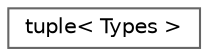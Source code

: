 digraph "类继承关系图"
{
 // LATEX_PDF_SIZE
  bgcolor="transparent";
  edge [fontname=Helvetica,fontsize=10,labelfontname=Helvetica,labelfontsize=10];
  node [fontname=Helvetica,fontsize=10,shape=box,height=0.2,width=0.4];
  rankdir="LR";
  Node0 [id="Node000000",label="tuple\< Types \>",height=0.2,width=0.4,color="grey40", fillcolor="white", style="filled",URL="$classtuple.html",tooltip=" "];
}
